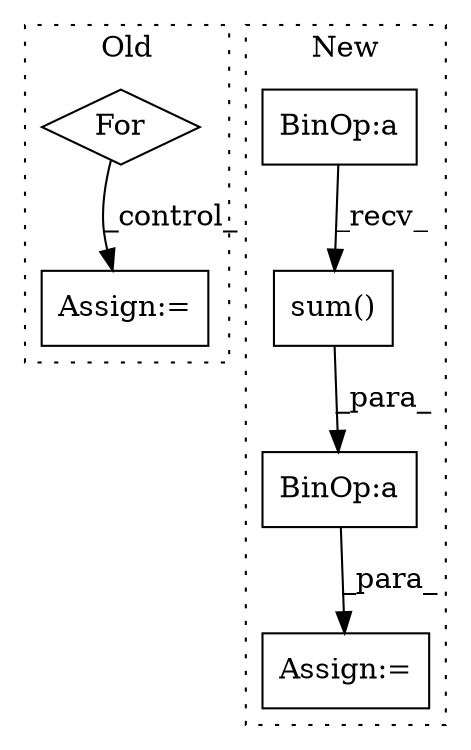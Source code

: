 digraph G {
subgraph cluster0 {
1 [label="For" a="107" s="2538,2569" l="4,14" shape="diamond"];
5 [label="Assign:=" a="68" s="2945" l="4" shape="box"];
label = "Old";
style="dotted";
}
subgraph cluster1 {
2 [label="sum()" a="75" s="550" l="24" shape="box"];
3 [label="Assign:=" a="68" s="615" l="3" shape="box"];
4 [label="BinOp:a" a="82" s="557" l="3" shape="box"];
6 [label="BinOp:a" a="82" s="646" l="1" shape="box"];
label = "New";
style="dotted";
}
1 -> 5 [label="_control_"];
2 -> 6 [label="_para_"];
4 -> 2 [label="_recv_"];
6 -> 3 [label="_para_"];
}